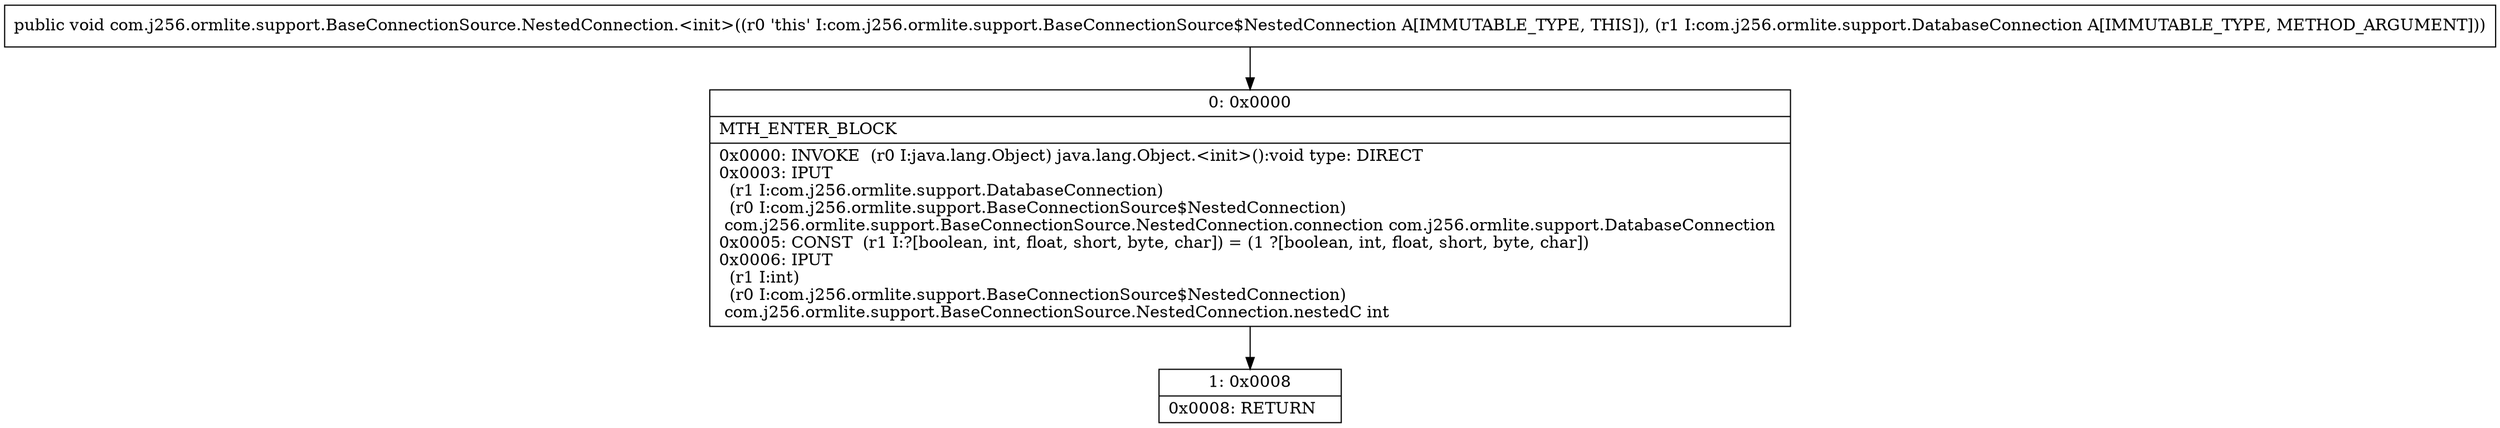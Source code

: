 digraph "CFG forcom.j256.ormlite.support.BaseConnectionSource.NestedConnection.\<init\>(Lcom\/j256\/ormlite\/support\/DatabaseConnection;)V" {
Node_0 [shape=record,label="{0\:\ 0x0000|MTH_ENTER_BLOCK\l|0x0000: INVOKE  (r0 I:java.lang.Object) java.lang.Object.\<init\>():void type: DIRECT \l0x0003: IPUT  \l  (r1 I:com.j256.ormlite.support.DatabaseConnection)\l  (r0 I:com.j256.ormlite.support.BaseConnectionSource$NestedConnection)\l com.j256.ormlite.support.BaseConnectionSource.NestedConnection.connection com.j256.ormlite.support.DatabaseConnection \l0x0005: CONST  (r1 I:?[boolean, int, float, short, byte, char]) = (1 ?[boolean, int, float, short, byte, char]) \l0x0006: IPUT  \l  (r1 I:int)\l  (r0 I:com.j256.ormlite.support.BaseConnectionSource$NestedConnection)\l com.j256.ormlite.support.BaseConnectionSource.NestedConnection.nestedC int \l}"];
Node_1 [shape=record,label="{1\:\ 0x0008|0x0008: RETURN   \l}"];
MethodNode[shape=record,label="{public void com.j256.ormlite.support.BaseConnectionSource.NestedConnection.\<init\>((r0 'this' I:com.j256.ormlite.support.BaseConnectionSource$NestedConnection A[IMMUTABLE_TYPE, THIS]), (r1 I:com.j256.ormlite.support.DatabaseConnection A[IMMUTABLE_TYPE, METHOD_ARGUMENT])) }"];
MethodNode -> Node_0;
Node_0 -> Node_1;
}

